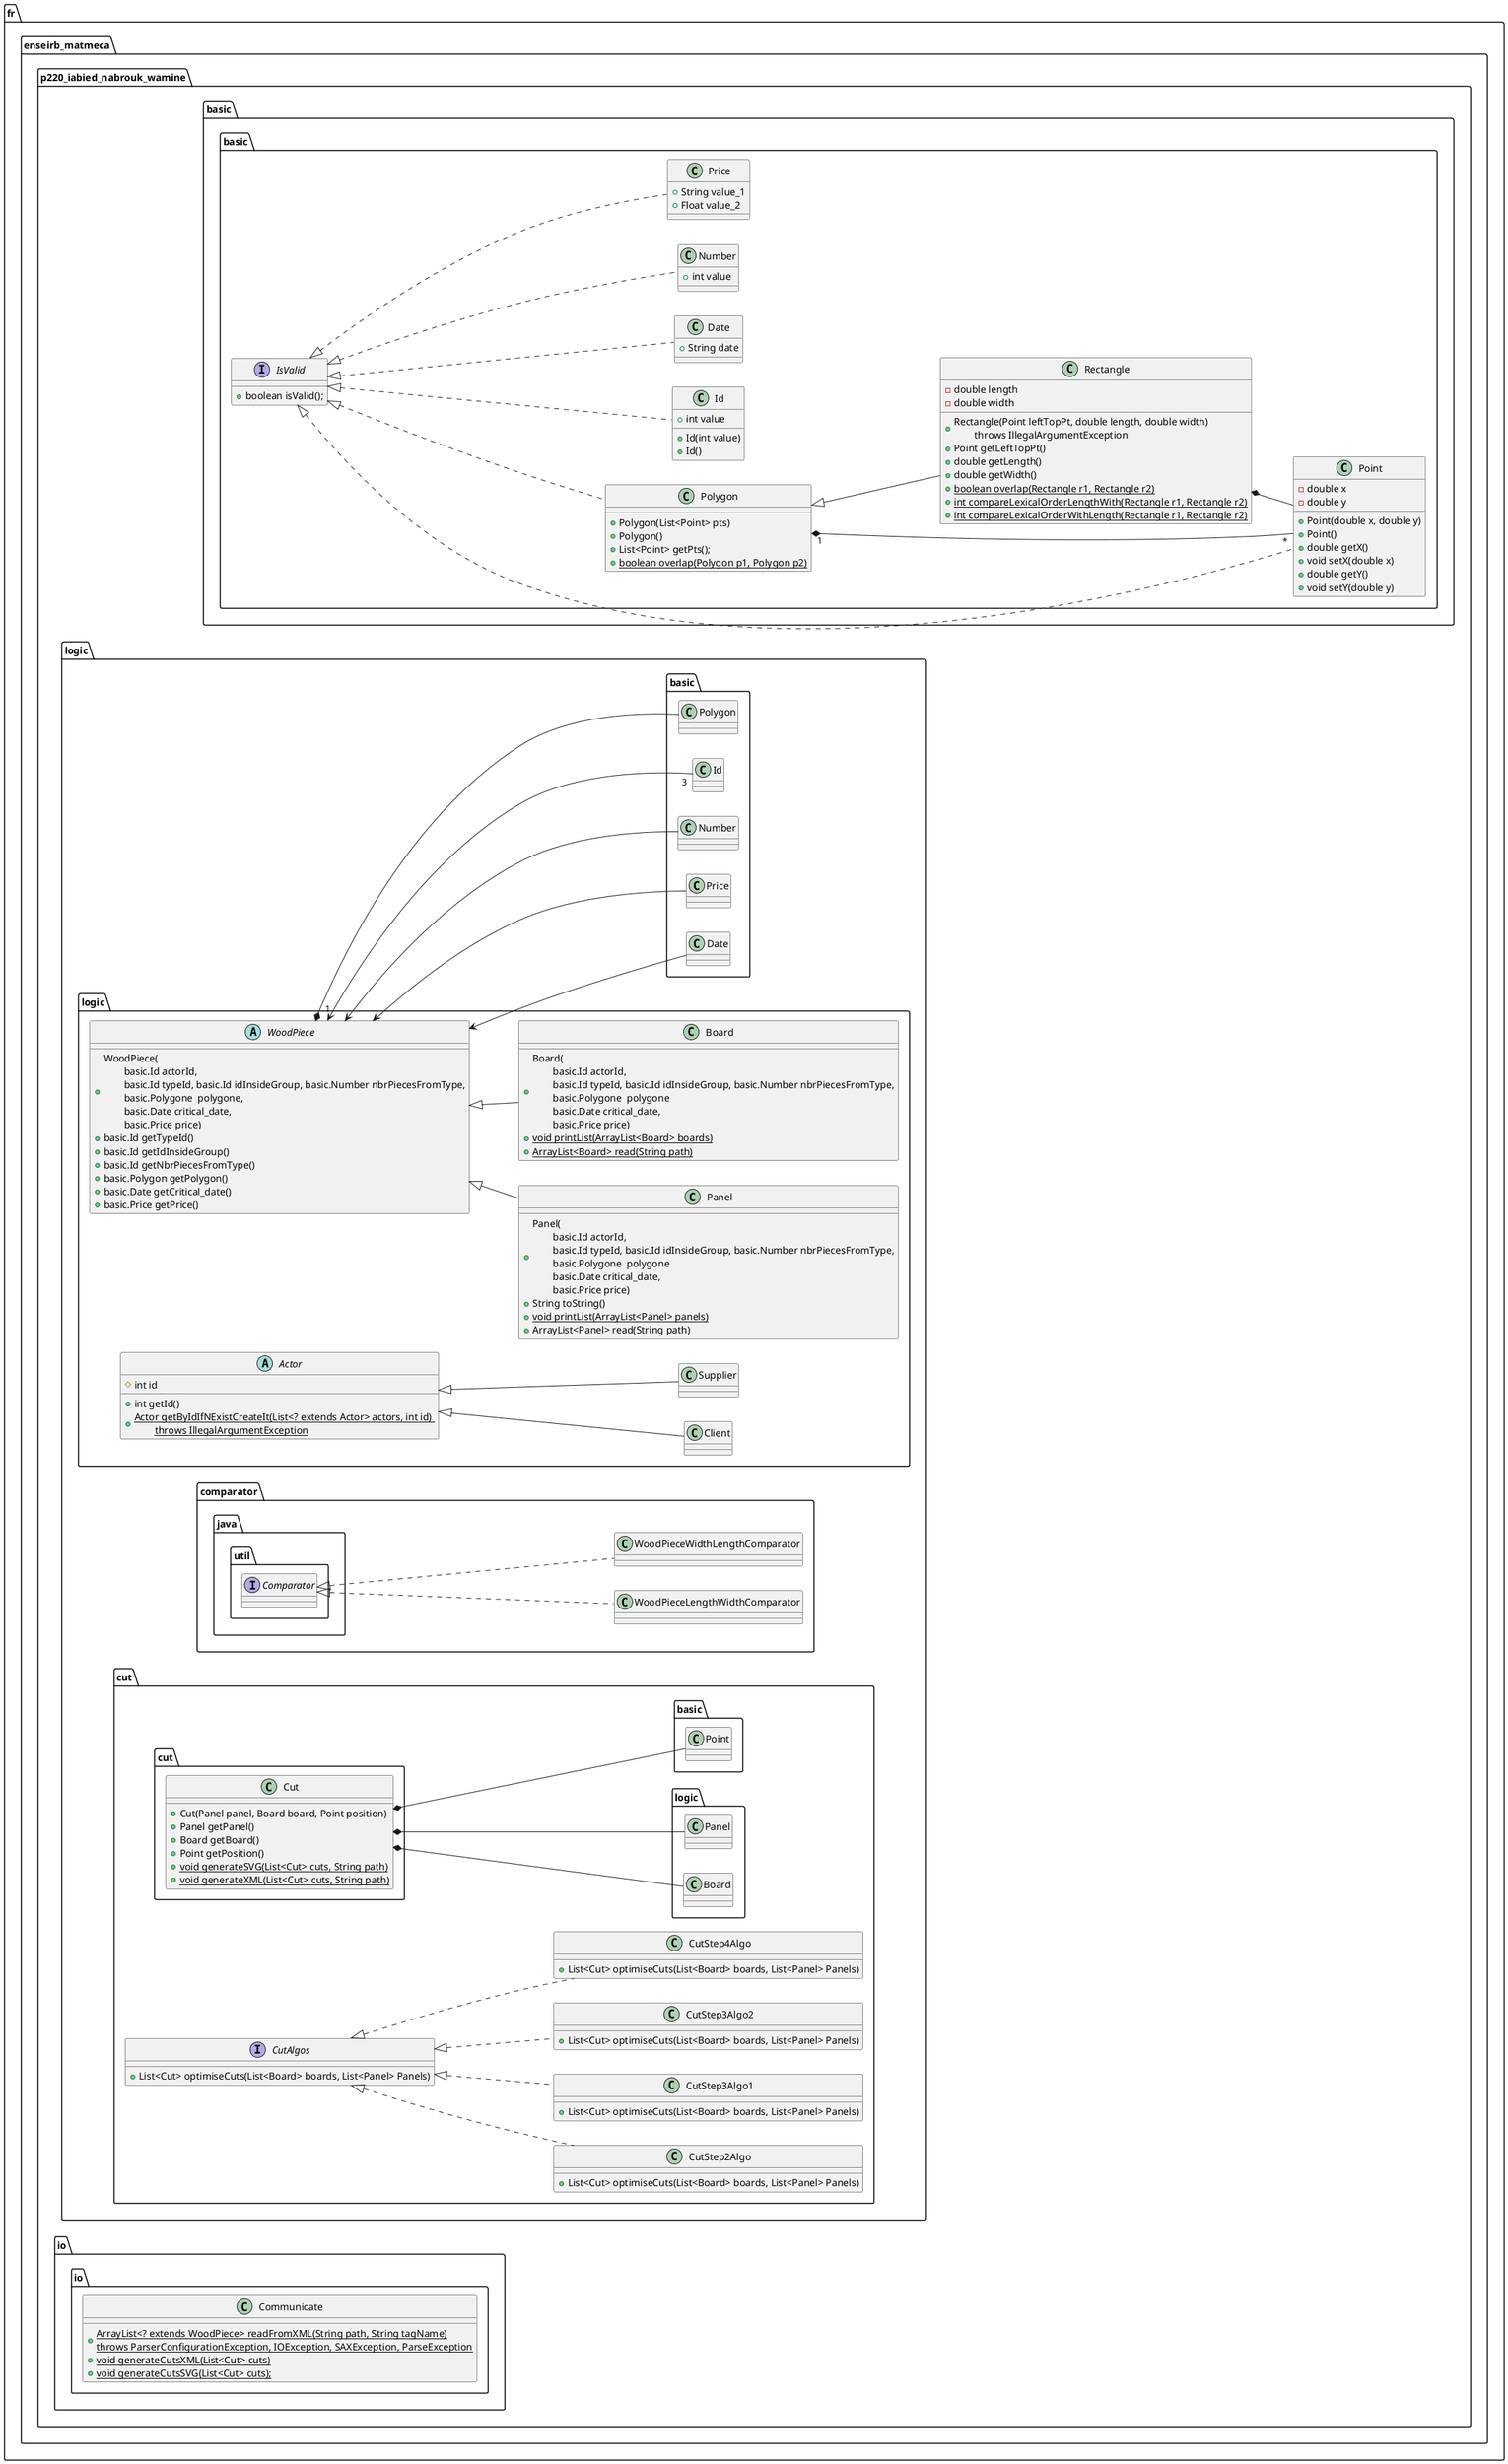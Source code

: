@startuml uml

left to right direction

package "fr.enseirb_matmeca.p220_iabied_nabrouk_wamine"{

    package "basic"{

        interface basic.IsValid {
            + boolean isValid();
        }

        class basic.Point implements basic.IsValid{

            - double x
            - double y

            + Point(double x, double y)
            + Point()
            + double getX()
            + void setX(double x)
            + double getY()
            + void setY(double y)

        }

        class basic.Polygon implements basic.IsValid{

            + Polygon(List<Point> pts)
            + Polygon()
            + List<Point> getPts();
            + {static} boolean overlap(Polygon p1, Polygon p2)

        }
        basic.Polygon "1" *-- "*" basic.Point

        class basic.Rectangle {

            - double length
            - double width
            
            + Rectangle(Point leftTopPt, double length, double width)\n\tthrows IllegalArgumentException
            + Point getLeftTopPt()
            + double getLength()
            + double getWidth()
            + {static} boolean overlap(Rectangle r1, Rectangle r2)
            + {static} int compareLexicalOrderLengthWith(Rectangle r1, Rectangle r2)
            + {static} int compareLexicalOrderWithLength(Rectangle r1, Rectangle r2)
        }
        basic.Rectangle *-- basic.Point
        basic.Polygon <|-- basic.Rectangle

        class basic.Id implements basic.IsValid{
            + int value

            + Id(int value)
            + Id()
        }

        class basic.Date implements basic.IsValid{
            + String date
        }

        class basic.Number implements basic.IsValid{
            + int value
        }

        class basic.Price implements basic.IsValid {
            + String value_1
            + Float value_2
        }

    }

    package "logic"{

        abstract class logic.Actor{
            # int id

            + int getId()
            + {static} Actor getByIdIfNExistCreateIt(List<? extends Actor> actors, int id) \n\tthrows IllegalArgumentException
        }

        class logic.Client{

        }

        class logic.Supplier{
            
        }

        logic.Actor <|-- logic.Client
        logic.Actor <|-- logic.Supplier

        abstract class logic.WoodPiece {

            + WoodPiece(\n\tbasic.Id actorId,\n\tbasic.Id typeId, basic.Id idInsideGroup, basic.Number nbrPiecesFromType,\n\tbasic.Polygone  polygone,\n\tbasic.Date critical_date,\n\tbasic.Price price)
            + basic.Id getTypeId()
            + basic.Id getIdInsideGroup()
            + basic.Id getNbrPiecesFromType()
            + basic.Polygon getPolygon()
            + basic.Date getCritical_date()
            + basic.Price getPrice()

        }
        logic.WoodPiece *-- basic.Polygon
        logic.WoodPiece "1" <-- "3" basic.Id
        logic.WoodPiece <-- basic.Number
        logic.WoodPiece <-- basic.Price
        logic.WoodPiece <-- basic.Date

        class logic.Panel {
            + Panel(\n\tbasic.Id actorId,\n\tbasic.Id typeId, basic.Id idInsideGroup, basic.Number nbrPiecesFromType,\n\tbasic.Polygone  polygone\n\tbasic.Date critical_date,\n\tbasic.Price price)
            + String toString()
            + {static} void printList(ArrayList<Panel> panels)
            + {static} ArrayList<Panel> read(String path)
        }

        class logic.Board {
            + Board(\n\tbasic.Id actorId,\n\tbasic.Id typeId, basic.Id idInsideGroup, basic.Number nbrPiecesFromType,\n\tbasic.Polygone  polygone\n\tbasic.Date critical_date,\n\tbasic.Price price)
            + {static} void printList(ArrayList<Board> boards)
            + {static} ArrayList<Board> read(String path)
            
        }

        logic.WoodPiece <|-- logic.Panel
        logic.WoodPiece <|-- logic.Board

        package "comparator" {
            class WoodPieceLengthWidthComparator implements java.util.Comparator {
            }

            class WoodPieceWidthLengthComparator implements java.util.Comparator {
            }
        }

        package "cut" {
            
            class cut.Cut {

                + Cut(Panel panel, Board board, Point position)
                + Panel getPanel()
                + Board getBoard()
                + Point getPosition()
                + {static} void generateSVG(List<Cut> cuts, String path)
                + {static} void generateXML(List<Cut> cuts, String path)

            }
            cut.Cut *-- logic.Panel
            cut.Cut *-- logic.Board
            cut.Cut *-- basic.Point

            interface CutAlgos{
                + List<Cut> optimiseCuts(List<Board> boards, List<Panel> Panels)
            }

            class CutStep2Algo implements CutAlgos {
                + List<Cut> optimiseCuts(List<Board> boards, List<Panel> Panels)
            }

            class CutStep3Algo1 implements CutAlgos {
                + List<Cut> optimiseCuts(List<Board> boards, List<Panel> Panels)
            }

            class CutStep3Algo2 implements CutAlgos {
                + List<Cut> optimiseCuts(List<Board> boards, List<Panel> Panels)
            }

            class CutStep4Algo implements CutAlgos {
                + List<Cut> optimiseCuts(List<Board> boards, List<Panel> Panels)
            }

        }

    }

    package "io"{
        class io.Communicate {
            + {static} ArrayList<? extends WoodPiece> readFromXML(String path, String tagName)\t\nthrows ParserConfigurationException, IOException, SAXException, ParseException
            + {static} void generateCutsXML(List<Cut> cuts)
            + {static} void generateCutsSVG(List<Cut> cuts);
        }
    }

}


@enduml